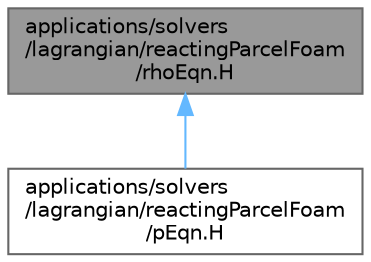 digraph "applications/solvers/lagrangian/reactingParcelFoam/rhoEqn.H"
{
 // LATEX_PDF_SIZE
  bgcolor="transparent";
  edge [fontname=Helvetica,fontsize=10,labelfontname=Helvetica,labelfontsize=10];
  node [fontname=Helvetica,fontsize=10,shape=box,height=0.2,width=0.4];
  Node1 [id="Node000001",label="applications/solvers\l/lagrangian/reactingParcelFoam\l/rhoEqn.H",height=0.2,width=0.4,color="gray40", fillcolor="grey60", style="filled", fontcolor="black",tooltip="Solve the continuity for density."];
  Node1 -> Node2 [id="edge1_Node000001_Node000002",dir="back",color="steelblue1",style="solid",tooltip=" "];
  Node2 [id="Node000002",label="applications/solvers\l/lagrangian/reactingParcelFoam\l/pEqn.H",height=0.2,width=0.4,color="grey40", fillcolor="white", style="filled",URL="$lagrangian_2reactingParcelFoam_2pEqn_8H.html",tooltip=" "];
}
